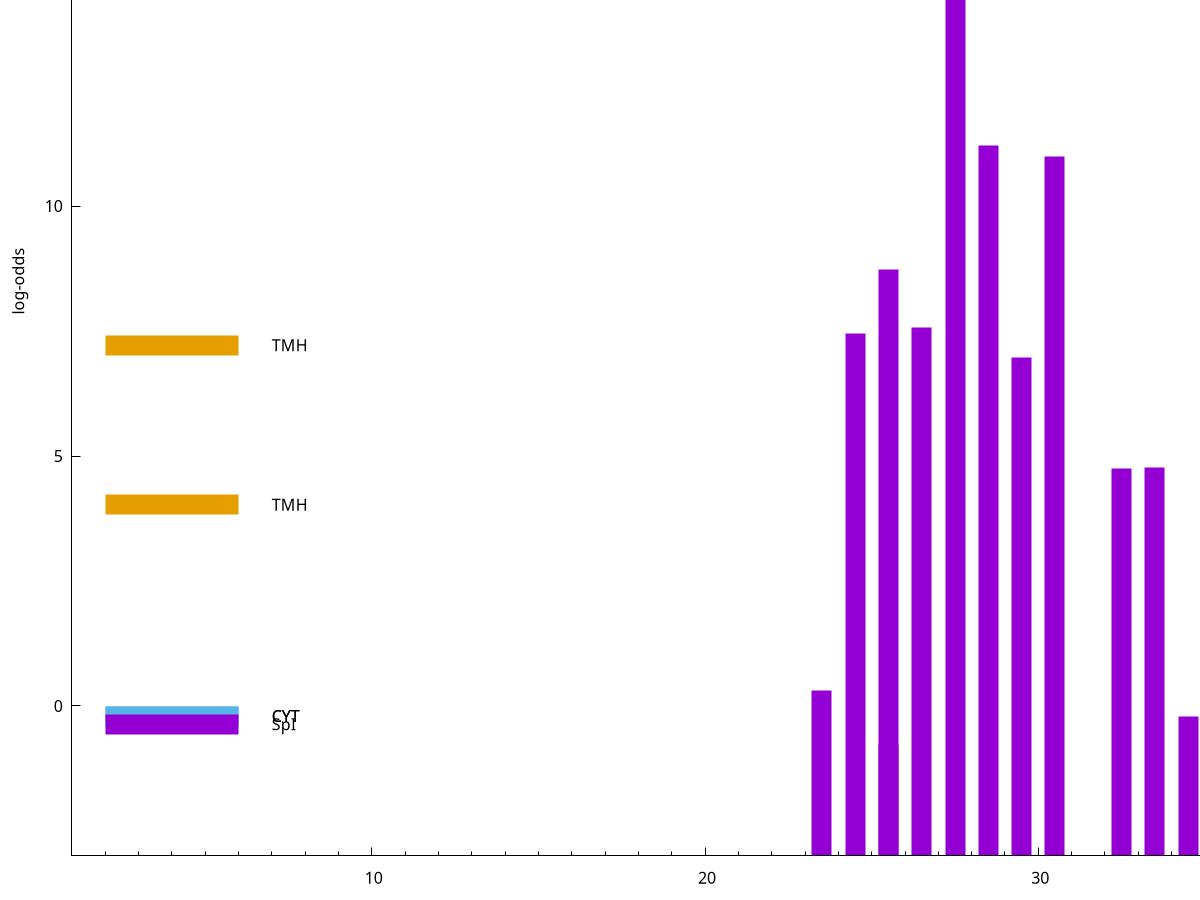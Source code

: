 set title "LipoP predictions for SRR4017849.gff"
set size 2., 1.4
set xrange [1:70] 
set mxtics 10
set yrange [-3:20]
set y2range [0:23]
set ylabel "log-odds"
set term postscript eps color solid "Helvetica" 30
set output "SRR4017849.gff35.eps"
set arrow from 2,17.0125 to 6,17.0125 nohead lt 1 lw 20
set label "SpI" at 7,17.0125
set arrow from 2,7.21848 to 6,7.21848 nohead lt 4 lw 20
set label "TMH" at 7,7.21848
set arrow from 2,4.02545 to 6,4.02545 nohead lt 4 lw 20
set label "TMH" at 7,4.02545
set arrow from 2,-0.200913 to 6,-0.200913 nohead lt 3 lw 20
set label "CYT" at 7,-0.200913
set arrow from 2,-0.200913 to 6,-0.200913 nohead lt 3 lw 20
set label "CYT" at 7,-0.200913
set arrow from 2,-0.366112 to 6,-0.366112 nohead lt 1 lw 20
set label "SpI" at 7,-0.366112
set arrow from 2,17.0125 to 6,17.0125 nohead lt 1 lw 20
set label "SpI" at 7,17.0125
# NOTE: The scores below are the log-odds scores with the threshold
# NOTE: subtracted (a hack to make gnuplot make the histogram all
# NOTE: look nice).
plot "-" axes x1y2 title "" with impulses lt 1 lw 20
27.500000 19.952800
28.500000 14.204900
30.500000 13.983500
25.500000 11.725940
26.500000 10.568740
24.500000 10.447670
29.500000 9.973840
33.500000 7.778140
32.500000 7.750120
23.500000 3.304610
34.500000 2.785469
25.500000 2.220700
e
exit
